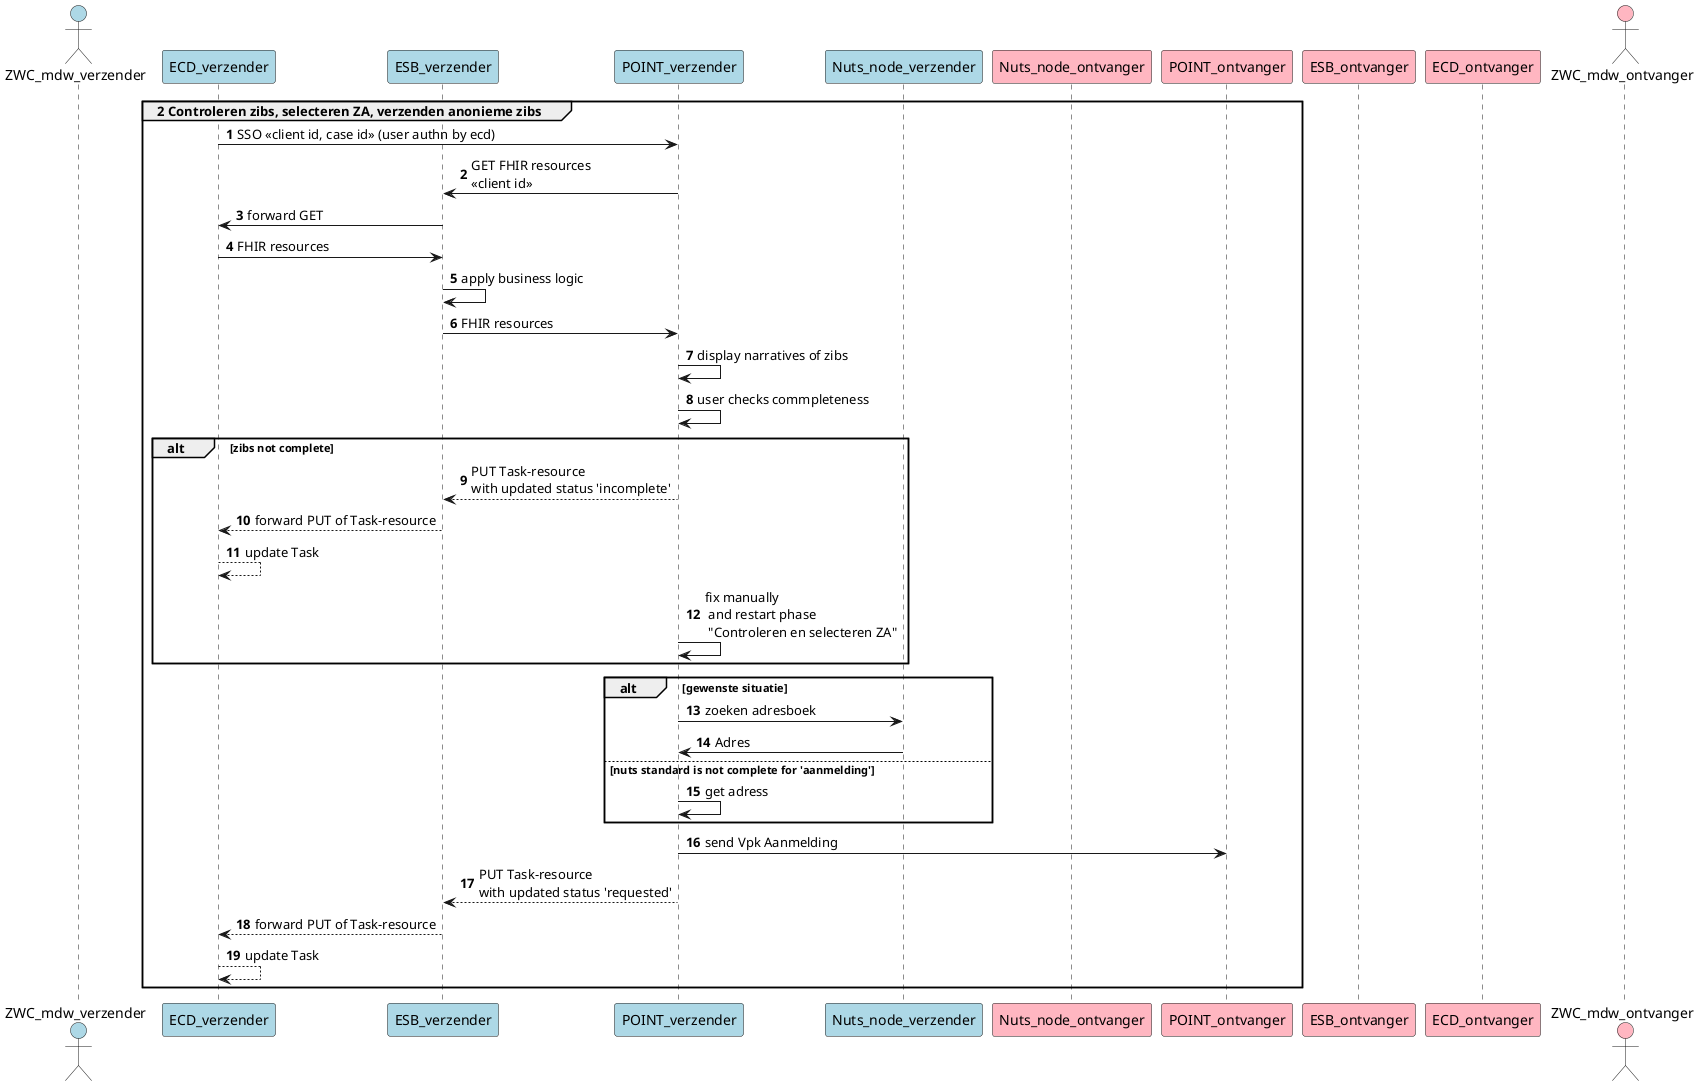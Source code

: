 @startuml
actor ZWC_mdw_verzender #lightblue
participant ECD_verzender #lightblue
participant ESB_verzender #lightblue
participant POINT_verzender #lightblue
participant Nuts_node_verzender #lightblue

participant Nuts_node_ontvanger #lightpink
participant POINT_ontvanger #lightpink
participant ESB_ontvanger #lightpink
participant ECD_ontvanger #lightpink
actor ZWC_mdw_ontvanger #lightpink

autonumber

group 2 Controleren zibs, selecteren ZA, verzenden anonieme zibs
  ECD_verzender -> POINT_verzender: SSO <<client id, case id>> (user authn by ecd)
  POINT_verzender -> ESB_verzender: GET FHIR resources\n<<client id>>
  ESB_verzender -> ECD_verzender: forward GET
  ECD_verzender -> ESB_verzender: FHIR resources
  ESB_verzender -> ESB_verzender: apply business logic
  ESB_verzender -> POINT_verzender: FHIR resources
  POINT_verzender -> POINT_verzender: display narratives of zibs
  POINT_verzender -> POINT_verzender: user checks commpleteness
  alt zibs not complete
    POINT_verzender --> ESB_verzender: PUT Task-resource \nwith updated status 'incomplete'
    ESB_verzender --> ECD_verzender: forward PUT of Task-resource
    ECD_verzender --> ECD_verzender: update Task
    POINT_verzender -> POINT_verzender: fix manually\n and restart phase\n "Controleren en selecteren ZA"
  end
  alt gewenste situatie
    POINT_verzender -> Nuts_node_verzender: zoeken adresboek
    POINT_verzender <- Nuts_node_verzender: Adres    
  else nuts standard is not complete for 'aanmelding'
    POINT_verzender -> POINT_verzender: get adress
  end
  
  POINT_verzender -> POINT_ontvanger: send Vpk Aanmelding

  POINT_verzender --> ESB_verzender: PUT Task-resource \nwith updated status 'requested'
  ESB_verzender --> ECD_verzender: forward PUT of Task-resource
  ECD_verzender --> ECD_verzender: update Task
  
end group
@enduml

